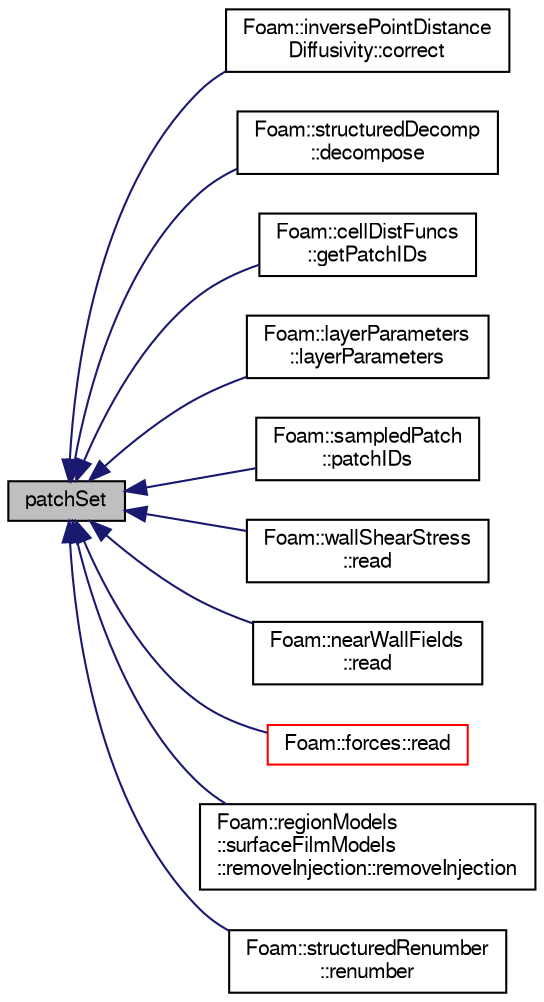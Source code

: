 digraph "patchSet"
{
  bgcolor="transparent";
  edge [fontname="FreeSans",fontsize="10",labelfontname="FreeSans",labelfontsize="10"];
  node [fontname="FreeSans",fontsize="10",shape=record];
  rankdir="LR";
  Node1 [label="patchSet",height=0.2,width=0.4,color="black", fillcolor="grey75", style="filled" fontcolor="black"];
  Node1 -> Node2 [dir="back",color="midnightblue",fontsize="10",style="solid",fontname="FreeSans"];
  Node2 [label="Foam::inversePointDistance\lDiffusivity::correct",height=0.2,width=0.4,color="black",URL="$a01133.html#a3ae44b28050c3aa494c1d8e18cf618c1",tooltip="Correct the motion diffusivity. "];
  Node1 -> Node3 [dir="back",color="midnightblue",fontsize="10",style="solid",fontname="FreeSans"];
  Node3 [label="Foam::structuredDecomp\l::decompose",height=0.2,width=0.4,color="black",URL="$a02390.html#a971139d60fbf525c8a4dae56d9a386da",tooltip="Return for every coordinate the wanted processor number. Use the. "];
  Node1 -> Node4 [dir="back",color="midnightblue",fontsize="10",style="solid",fontname="FreeSans"];
  Node4 [label="Foam::cellDistFuncs\l::getPatchIDs",height=0.2,width=0.4,color="black",URL="$a00199.html#a07faae1ec79aa0d3b36feaa3224d1113",tooltip="Return the set of patch IDs corresponding to the given names. "];
  Node1 -> Node5 [dir="back",color="midnightblue",fontsize="10",style="solid",fontname="FreeSans"];
  Node5 [label="Foam::layerParameters\l::layerParameters",height=0.2,width=0.4,color="black",URL="$a01239.html#a0bca0e83ae5dc91bf83bfda4f12ac795",tooltip="Construct from dictionary. "];
  Node1 -> Node6 [dir="back",color="midnightblue",fontsize="10",style="solid",fontname="FreeSans"];
  Node6 [label="Foam::sampledPatch\l::patchIDs",height=0.2,width=0.4,color="black",URL="$a02165.html#a3e2aaafbab0a9056d217c22f08933180"];
  Node1 -> Node7 [dir="back",color="midnightblue",fontsize="10",style="solid",fontname="FreeSans"];
  Node7 [label="Foam::wallShearStress\l::read",height=0.2,width=0.4,color="black",URL="$a02774.html#aa9b8764750bd9ff67ca32b6551dc7847",tooltip="Read the wallShearStress data. "];
  Node1 -> Node8 [dir="back",color="midnightblue",fontsize="10",style="solid",fontname="FreeSans"];
  Node8 [label="Foam::nearWallFields\l::read",height=0.2,width=0.4,color="black",URL="$a01536.html#aa9b8764750bd9ff67ca32b6551dc7847",tooltip="Read the field min/max data. "];
  Node1 -> Node9 [dir="back",color="midnightblue",fontsize="10",style="solid",fontname="FreeSans"];
  Node9 [label="Foam::forces::read",height=0.2,width=0.4,color="red",URL="$a00831.html#aa9b8764750bd9ff67ca32b6551dc7847",tooltip="Read the forces data. "];
  Node1 -> Node10 [dir="back",color="midnightblue",fontsize="10",style="solid",fontname="FreeSans"];
  Node10 [label="Foam::regionModels\l::surfaceFilmModels\l::removeInjection::removeInjection",height=0.2,width=0.4,color="black",URL="$a02098.html#ae584f85c128c2107f51c4f036043f7a6",tooltip="Construct from surface film model. "];
  Node1 -> Node11 [dir="back",color="midnightblue",fontsize="10",style="solid",fontname="FreeSans"];
  Node11 [label="Foam::structuredRenumber\l::renumber",height=0.2,width=0.4,color="black",URL="$a02391.html#a8c8c314aed6bcca51f2e7ae9a90f1b82",tooltip="Return the order in which cells need to be visited, i.e. "];
}

